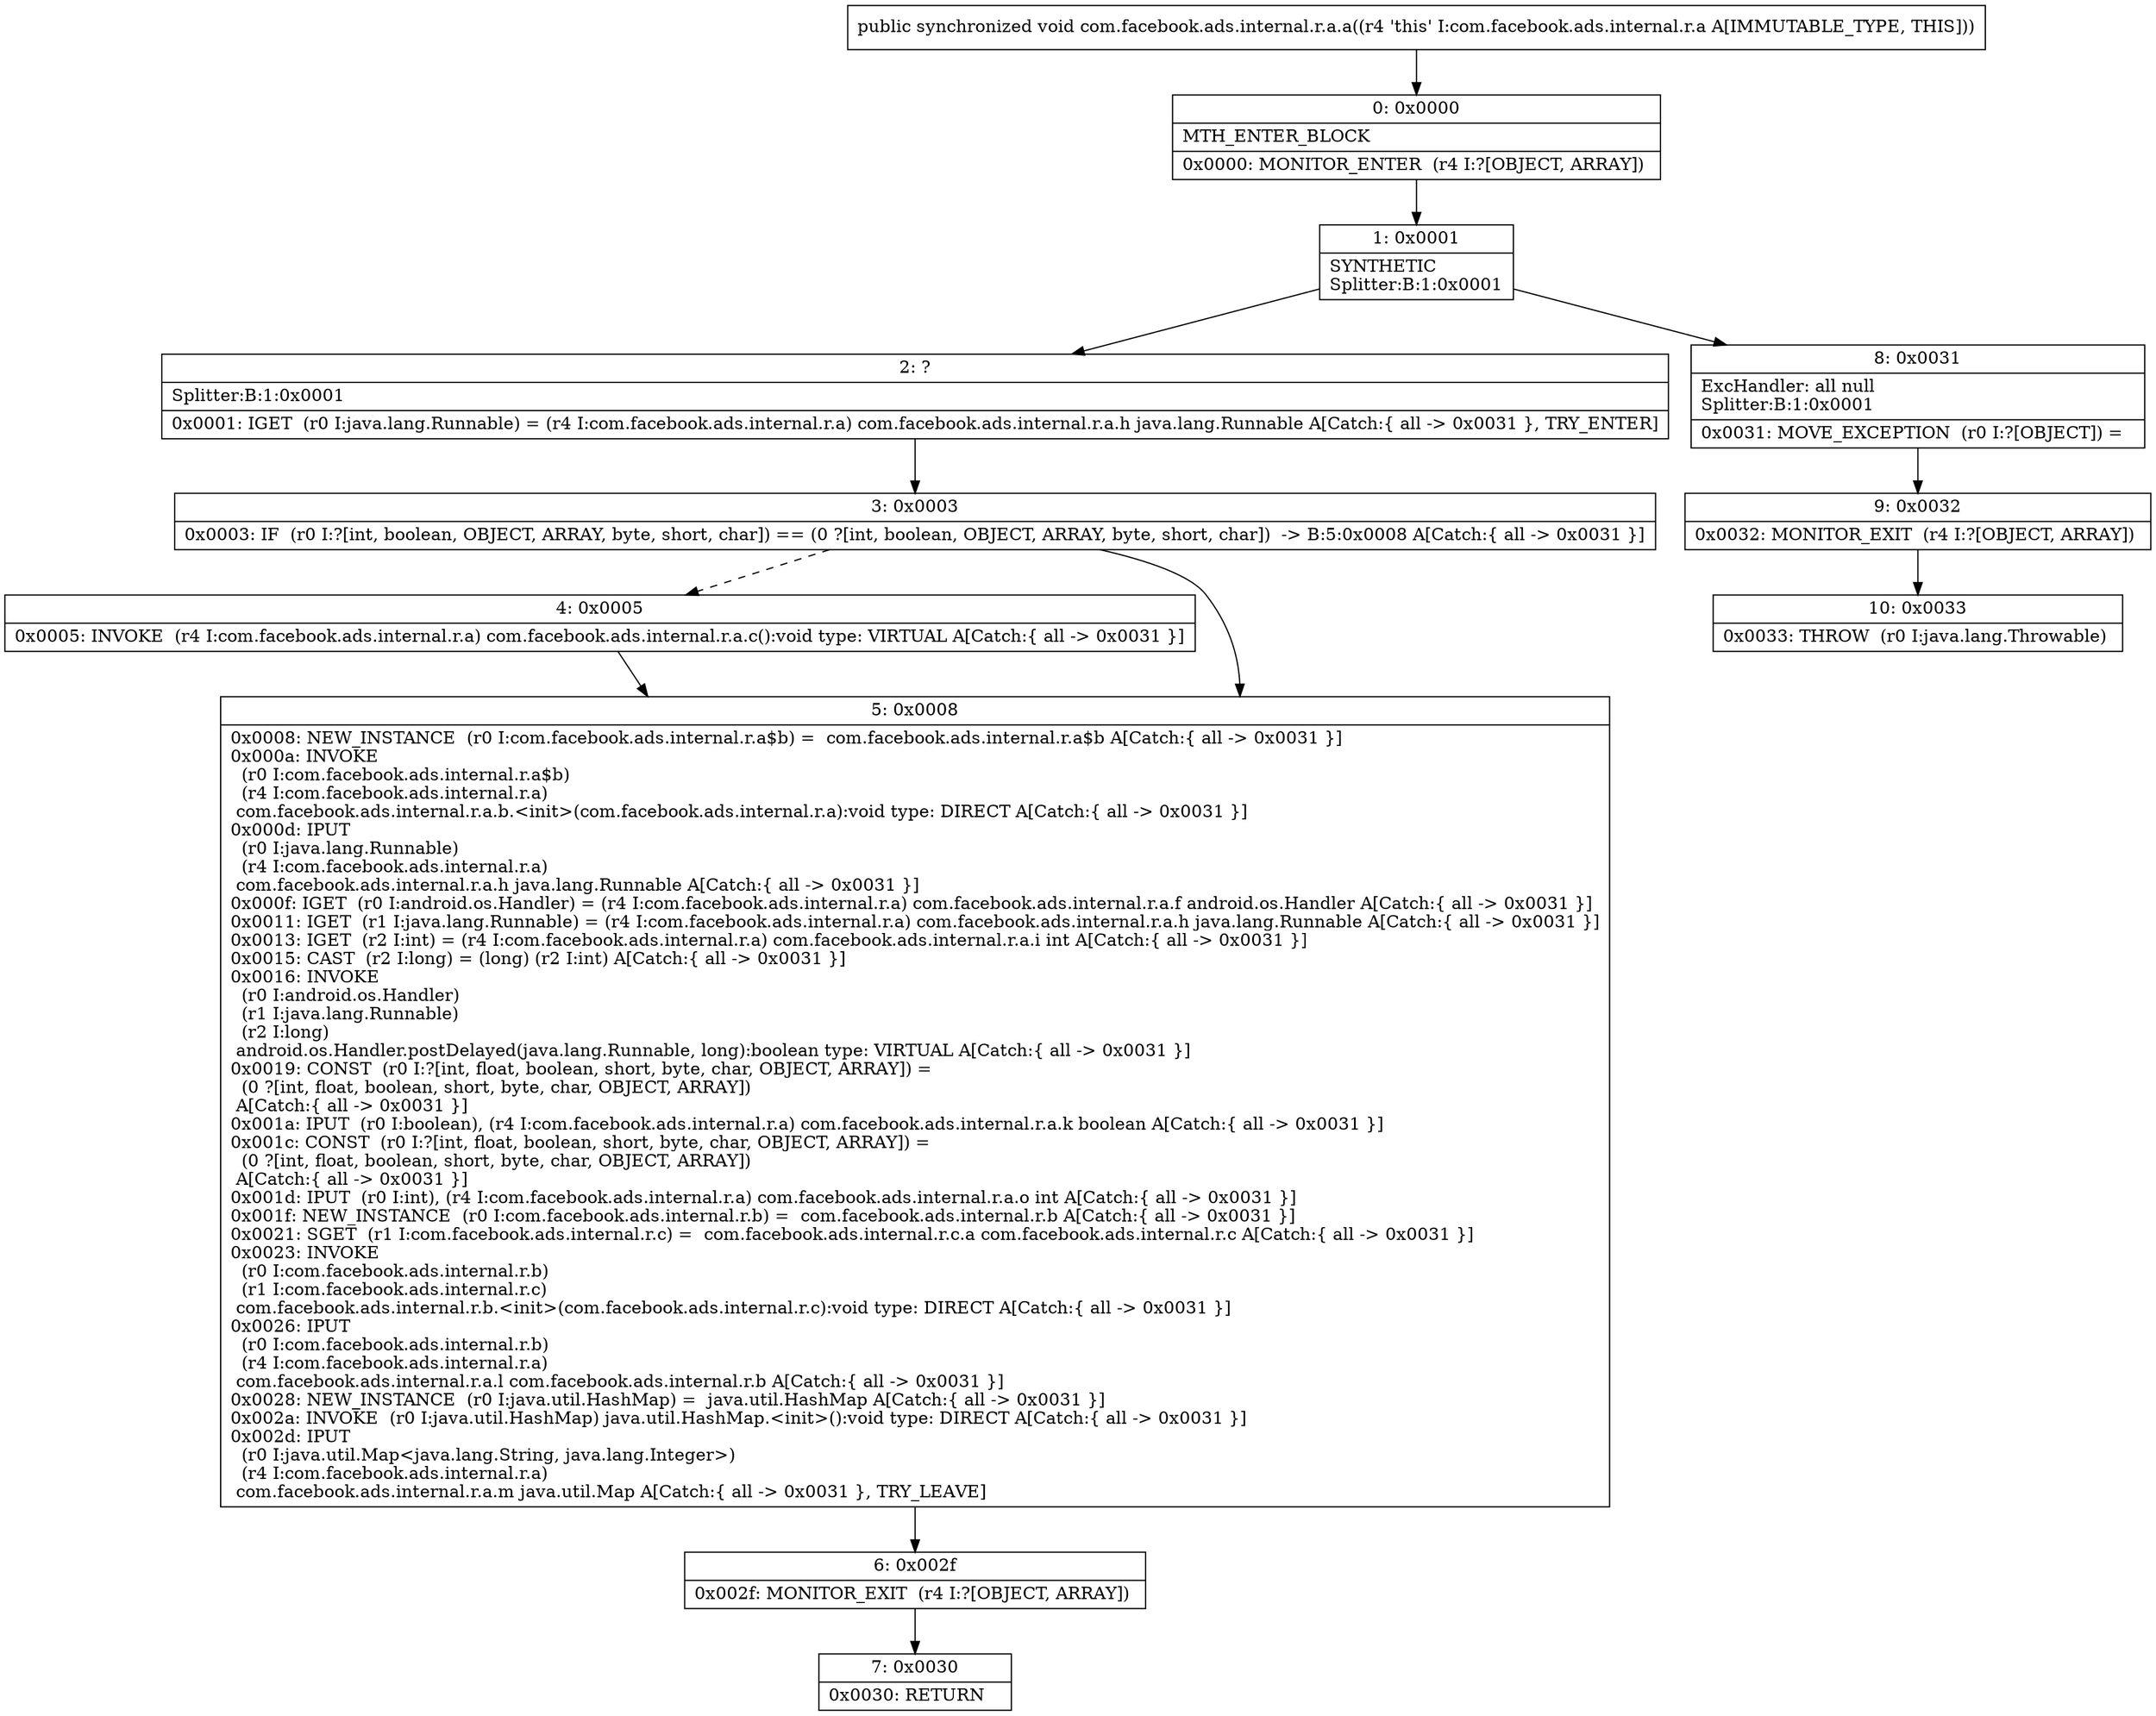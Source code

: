 digraph "CFG forcom.facebook.ads.internal.r.a.a()V" {
Node_0 [shape=record,label="{0\:\ 0x0000|MTH_ENTER_BLOCK\l|0x0000: MONITOR_ENTER  (r4 I:?[OBJECT, ARRAY]) \l}"];
Node_1 [shape=record,label="{1\:\ 0x0001|SYNTHETIC\lSplitter:B:1:0x0001\l}"];
Node_2 [shape=record,label="{2\:\ ?|Splitter:B:1:0x0001\l|0x0001: IGET  (r0 I:java.lang.Runnable) = (r4 I:com.facebook.ads.internal.r.a) com.facebook.ads.internal.r.a.h java.lang.Runnable A[Catch:\{ all \-\> 0x0031 \}, TRY_ENTER]\l}"];
Node_3 [shape=record,label="{3\:\ 0x0003|0x0003: IF  (r0 I:?[int, boolean, OBJECT, ARRAY, byte, short, char]) == (0 ?[int, boolean, OBJECT, ARRAY, byte, short, char])  \-\> B:5:0x0008 A[Catch:\{ all \-\> 0x0031 \}]\l}"];
Node_4 [shape=record,label="{4\:\ 0x0005|0x0005: INVOKE  (r4 I:com.facebook.ads.internal.r.a) com.facebook.ads.internal.r.a.c():void type: VIRTUAL A[Catch:\{ all \-\> 0x0031 \}]\l}"];
Node_5 [shape=record,label="{5\:\ 0x0008|0x0008: NEW_INSTANCE  (r0 I:com.facebook.ads.internal.r.a$b) =  com.facebook.ads.internal.r.a$b A[Catch:\{ all \-\> 0x0031 \}]\l0x000a: INVOKE  \l  (r0 I:com.facebook.ads.internal.r.a$b)\l  (r4 I:com.facebook.ads.internal.r.a)\l com.facebook.ads.internal.r.a.b.\<init\>(com.facebook.ads.internal.r.a):void type: DIRECT A[Catch:\{ all \-\> 0x0031 \}]\l0x000d: IPUT  \l  (r0 I:java.lang.Runnable)\l  (r4 I:com.facebook.ads.internal.r.a)\l com.facebook.ads.internal.r.a.h java.lang.Runnable A[Catch:\{ all \-\> 0x0031 \}]\l0x000f: IGET  (r0 I:android.os.Handler) = (r4 I:com.facebook.ads.internal.r.a) com.facebook.ads.internal.r.a.f android.os.Handler A[Catch:\{ all \-\> 0x0031 \}]\l0x0011: IGET  (r1 I:java.lang.Runnable) = (r4 I:com.facebook.ads.internal.r.a) com.facebook.ads.internal.r.a.h java.lang.Runnable A[Catch:\{ all \-\> 0x0031 \}]\l0x0013: IGET  (r2 I:int) = (r4 I:com.facebook.ads.internal.r.a) com.facebook.ads.internal.r.a.i int A[Catch:\{ all \-\> 0x0031 \}]\l0x0015: CAST  (r2 I:long) = (long) (r2 I:int) A[Catch:\{ all \-\> 0x0031 \}]\l0x0016: INVOKE  \l  (r0 I:android.os.Handler)\l  (r1 I:java.lang.Runnable)\l  (r2 I:long)\l android.os.Handler.postDelayed(java.lang.Runnable, long):boolean type: VIRTUAL A[Catch:\{ all \-\> 0x0031 \}]\l0x0019: CONST  (r0 I:?[int, float, boolean, short, byte, char, OBJECT, ARRAY]) = \l  (0 ?[int, float, boolean, short, byte, char, OBJECT, ARRAY])\l A[Catch:\{ all \-\> 0x0031 \}]\l0x001a: IPUT  (r0 I:boolean), (r4 I:com.facebook.ads.internal.r.a) com.facebook.ads.internal.r.a.k boolean A[Catch:\{ all \-\> 0x0031 \}]\l0x001c: CONST  (r0 I:?[int, float, boolean, short, byte, char, OBJECT, ARRAY]) = \l  (0 ?[int, float, boolean, short, byte, char, OBJECT, ARRAY])\l A[Catch:\{ all \-\> 0x0031 \}]\l0x001d: IPUT  (r0 I:int), (r4 I:com.facebook.ads.internal.r.a) com.facebook.ads.internal.r.a.o int A[Catch:\{ all \-\> 0x0031 \}]\l0x001f: NEW_INSTANCE  (r0 I:com.facebook.ads.internal.r.b) =  com.facebook.ads.internal.r.b A[Catch:\{ all \-\> 0x0031 \}]\l0x0021: SGET  (r1 I:com.facebook.ads.internal.r.c) =  com.facebook.ads.internal.r.c.a com.facebook.ads.internal.r.c A[Catch:\{ all \-\> 0x0031 \}]\l0x0023: INVOKE  \l  (r0 I:com.facebook.ads.internal.r.b)\l  (r1 I:com.facebook.ads.internal.r.c)\l com.facebook.ads.internal.r.b.\<init\>(com.facebook.ads.internal.r.c):void type: DIRECT A[Catch:\{ all \-\> 0x0031 \}]\l0x0026: IPUT  \l  (r0 I:com.facebook.ads.internal.r.b)\l  (r4 I:com.facebook.ads.internal.r.a)\l com.facebook.ads.internal.r.a.l com.facebook.ads.internal.r.b A[Catch:\{ all \-\> 0x0031 \}]\l0x0028: NEW_INSTANCE  (r0 I:java.util.HashMap) =  java.util.HashMap A[Catch:\{ all \-\> 0x0031 \}]\l0x002a: INVOKE  (r0 I:java.util.HashMap) java.util.HashMap.\<init\>():void type: DIRECT A[Catch:\{ all \-\> 0x0031 \}]\l0x002d: IPUT  \l  (r0 I:java.util.Map\<java.lang.String, java.lang.Integer\>)\l  (r4 I:com.facebook.ads.internal.r.a)\l com.facebook.ads.internal.r.a.m java.util.Map A[Catch:\{ all \-\> 0x0031 \}, TRY_LEAVE]\l}"];
Node_6 [shape=record,label="{6\:\ 0x002f|0x002f: MONITOR_EXIT  (r4 I:?[OBJECT, ARRAY]) \l}"];
Node_7 [shape=record,label="{7\:\ 0x0030|0x0030: RETURN   \l}"];
Node_8 [shape=record,label="{8\:\ 0x0031|ExcHandler: all null\lSplitter:B:1:0x0001\l|0x0031: MOVE_EXCEPTION  (r0 I:?[OBJECT]) =  \l}"];
Node_9 [shape=record,label="{9\:\ 0x0032|0x0032: MONITOR_EXIT  (r4 I:?[OBJECT, ARRAY]) \l}"];
Node_10 [shape=record,label="{10\:\ 0x0033|0x0033: THROW  (r0 I:java.lang.Throwable) \l}"];
MethodNode[shape=record,label="{public synchronized void com.facebook.ads.internal.r.a.a((r4 'this' I:com.facebook.ads.internal.r.a A[IMMUTABLE_TYPE, THIS])) }"];
MethodNode -> Node_0;
Node_0 -> Node_1;
Node_1 -> Node_2;
Node_1 -> Node_8;
Node_2 -> Node_3;
Node_3 -> Node_4[style=dashed];
Node_3 -> Node_5;
Node_4 -> Node_5;
Node_5 -> Node_6;
Node_6 -> Node_7;
Node_8 -> Node_9;
Node_9 -> Node_10;
}

